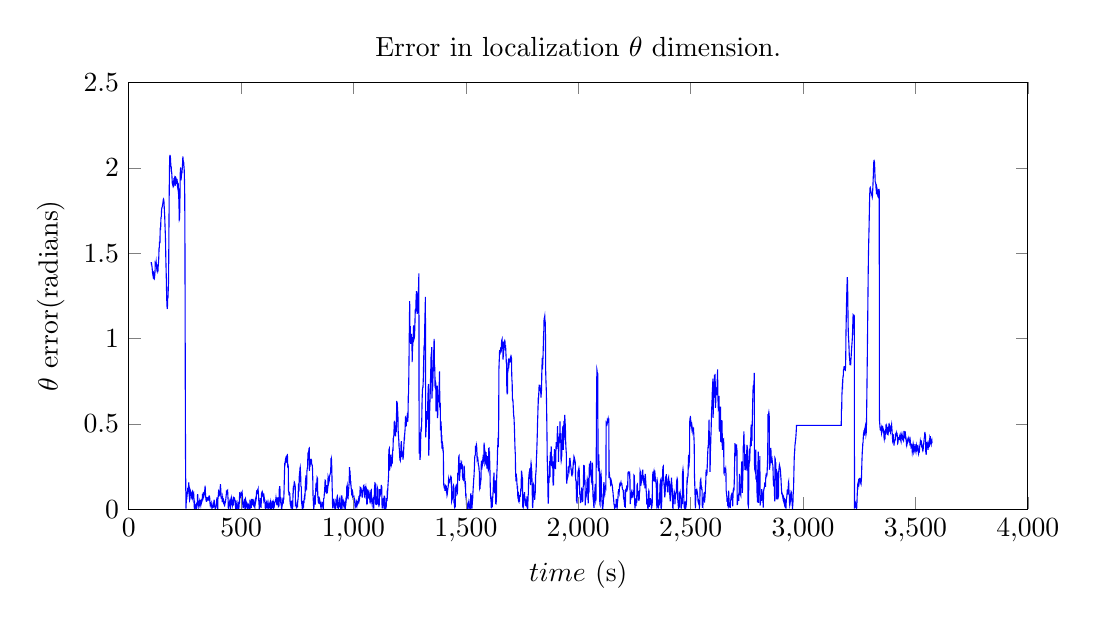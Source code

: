 % This file was created by matplotlib v0.1.0.
% Copyright (c) 2010--2014, Nico Schlömer <nico.schloemer@gmail.com>
% All rights reserved.
% 
% The lastest updates can be retrieved from
% 
% https://github.com/nschloe/matplotlib2tikz
% 
% where you can also submit bug reports and leavecomments.
% 
\begin{tikzpicture}

\begin{axis}[
title={Error in localization $\theta$ dimension.},
xlabel={$time$ (s)},
ylabel={$\theta$ error(radians)},
xmin=0, xmax=4000,
ymin=0, ymax=2.5,
axis on top,
width=13cm,
height=7cm
]
\addplot [blue]
coordinates {
(100,1.447)
(101,1.435)
(102,1.436)
(103,1.425)
(104,1.418)
(105,1.401)
(106,1.385)
(107,1.378)
(108,1.37)
(109,1.386)
(110,1.388)
(111,1.372)
(112,1.374)
(113,1.354)
(114,1.351)
(115,1.358)
(116,1.375)
(117,1.391)
(118,1.441)
(119,1.438)
(120,1.442)
(121,1.438)
(122,1.449)
(123,1.433)
(124,1.419)
(125,1.422)
(126,1.397)
(127,1.392)
(128,1.399)
(129,1.395)
(130,1.394)
(131,1.419)
(132,1.439)
(133,1.45)
(134,1.484)
(135,1.529)
(136,1.531)
(137,1.568)
(138,1.56)
(139,1.563)
(140,1.649)
(141,1.637)
(142,1.638)
(143,1.693)
(144,1.711)
(145,1.714)
(146,1.748)
(147,1.761)
(148,1.768)
(149,1.77)
(150,1.775)
(151,1.786)
(152,1.792)
(153,1.804)
(154,1.814)
(155,1.817)
(156,1.812)
(157,1.799)
(158,1.77)
(159,1.741)
(160,1.723)
(161,1.68)
(162,1.643)
(163,1.61)
(164,1.559)
(165,1.478)
(166,1.422)
(167,1.369)
(168,1.299)
(169,1.244)
(170,1.195)
(171,1.182)
(172,1.173)
(173,1.22)
(174,1.252)
(175,1.239)
(176,1.296)
(177,1.326)
(178,1.45)
(179,1.65)
(180,1.821)
(181,1.956)
(182,2.04)
(183,2.073)
(184,2.073)
(185,2.068)
(186,2.051)
(187,2.023)
(188,2.008)
(189,2.006)
(190,1.983)
(191,1.975)
(192,1.96)
(193,1.933)
(194,1.907)
(195,1.904)
(196,1.899)
(197,1.923)
(198,1.886)
(199,1.903)
(200,1.905)
(201,1.94)
(202,1.92)
(203,1.931)
(204,1.923)
(205,1.912)
(206,1.897)
(207,1.898)
(208,1.947)
(209,1.946)
(210,1.934)
(211,1.908)
(212,1.909)
(213,1.934)
(214,1.933)
(215,1.932)
(216,1.92)
(217,1.891)
(218,1.883)
(219,1.897)
(220,1.892)
(221,1.896)
(222,1.831)
(223,1.816)
(224,1.759)
(225,1.696)
(226,1.7)
(227,1.744)
(228,1.825)
(229,1.962)
(230,1.983)
(231,2.002)
(232,1.938)
(233,1.927)
(234,1.95)
(235,1.959)
(236,1.97)
(237,1.971)
(238,1.99)
(239,2.009)
(240,2.037)
(241,2.067)
(242,2.049)
(243,2.035)
(244,2.034)
(245,2.029)
(246,2.003)
(247,1.987)
(248,1.932)
(249,1.864)
(250,1.652)
(251,1.147)
(252,0.57)
(253,0.256)
(254,0.108)
(255,0.003)
(256,0.046)
(257,0.076)
(258,0.073)
(259,0.07)
(260,0.097)
(261,0.102)
(262,0.1)
(263,0.126)
(264,0.11)
(265,0.116)
(266,0.131)
(267,0.156)
(268,0.139)
(269,0.086)
(270,0.067)
(271,0.053)
(272,0.058)
(273,0.114)
(274,0.11)
(275,0.102)
(276,0.1)
(277,0.078)
(278,0.091)
(279,0.073)
(280,0.077)
(281,0.081)
(282,0.073)
(283,0.101)
(284,0.104)
(285,0.096)
(286,0.082)
(287,0.09)
(288,0.087)
(289,0.091)
(290,0.076)
(291,0.021)
(292,0.008)
(293,0.015)
(294,0.023)
(295,0.007)
(296,0.008)
(297,0.008)
(298,0.005)
(299,0.015)
(300,0.024)
(301,0.028)
(302,0.022)
(303,0.012)
(304,0.019)
(305,0.027)
(306,0.079)
(307,0.087)
(308,0.048)
(309,0.041)
(310,0.03)
(311,0.034)
(312,0.011)
(313,0.015)
(314,0.023)
(315,0.033)
(316,0.048)
(317,0.043)
(318,0.031)
(319,0.034)
(320,0.027)
(321,0.052)
(322,0.053)
(323,0.034)
(324,0.039)
(325,0.042)
(326,0.047)
(327,0.052)
(328,0.088)
(329,0.073)
(330,0.079)
(331,0.094)
(332,0.095)
(333,0.079)
(334,0.088)
(335,0.083)
(336,0.092)
(337,0.09)
(338,0.111)
(339,0.117)
(340,0.138)
(341,0.102)
(342,0.082)
(343,0.068)
(344,0.054)
(345,0.047)
(346,0.046)
(347,0.047)
(348,0.048)
(349,0.07)
(350,0.059)
(351,0.055)
(352,0.054)
(353,0.062)
(354,0.065)
(355,0.059)
(356,0.058)
(357,0.056)
(358,0.08)
(359,0.063)
(360,0.074)
(361,0.049)
(362,0.031)
(363,0.021)
(364,0.026)
(365,0.028)
(366,0.027)
(367,0.033)
(368,0.021)
(369,0.02)
(370,0.005)
(371,0.007)
(372,0.012)
(373,0.015)
(374,0.022)
(375,0.01)
(376,0.011)
(377,0.016)
(378,0.018)
(379,0.038)
(380,0.056)
(381,0.042)
(382,0.022)
(383,0.012)
(384,0.012)
(385,0.003)
(386,0.013)
(387,0.011)
(388,0.009)
(389,0.011)
(390,0.036)
(391,0.048)
(392,0.045)
(393,0.069)
(394,0.056)
(395,0.026)
(396,0.001)
(397,0.06)
(398,0.069)
(399,0.089)
(400,0.104)
(401,0.1)
(402,0.089)
(403,0.081)
(404,0.083)
(405,0.099)
(406,0.108)
(407,0.122)
(408,0.146)
(409,0.126)
(410,0.115)
(411,0.062)
(412,0.072)
(413,0.069)
(414,0.065)
(415,0.066)
(416,0.042)
(417,0.052)
(418,0.067)
(419,0.056)
(420,0.049)
(421,0.063)
(422,0.047)
(423,0.04)
(424,0.042)
(425,0.033)
(426,0.04)
(427,0.039)
(428,0.031)
(429,0.038)
(430,0.039)
(431,0.049)
(432,0.059)
(433,0.073)
(434,0.084)
(435,0.104)
(436,0.103)
(437,0.103)
(438,0.109)
(439,0.108)
(440,0.11)
(441,0.081)
(442,0.059)
(443,0.007)
(444,0.006)
(445,0.013)
(446,0.018)
(447,0.036)
(448,0.04)
(449,0.045)
(450,0.031)
(451,0.045)
(452,0.024)
(453,0.001)
(454,0.044)
(455,0.061)
(456,0.066)
(457,0.024)
(458,0.034)
(459,0.046)
(460,0.036)
(461,0.027)
(462,0.046)
(463,0.049)
(464,0.042)
(465,0.055)
(466,0.048)
(467,0.072)
(468,0.053)
(469,0.067)
(470,0.066)
(471,0.061)
(472,0.053)
(473,0.04)
(474,0.026)
(475,0.015)
(476,0.026)
(477,0.051)
(478,0.02)
(479,0.016)
(480,0.001)
(481,0.011)
(482,0.001)
(483,0.007)
(484,0.007)
(485,0.014)
(486,0.033)
(487,0.027)
(488,0.013)
(489,0.019)
(490,0.006)
(491,0.017)
(492,0.042)
(493,0.071)
(494,0.064)
(495,0.09)
(496,0.088)
(497,0.081)
(498,0.089)
(499,0.093)
(500,0.081)
(501,0.085)
(502,0.099)
(503,0.084)
(504,0.081)
(505,0.09)
(506,0.074)
(507,0.043)
(508,0.014)
(509,0.009)
(510,0.01)
(511,0.028)
(512,0.035)
(513,0.041)
(514,0.029)
(515,0.042)
(516,0.041)
(517,0.053)
(518,0.057)
(519,0.002)
(520,0.012)
(521,0.016)
(522,0.037)
(523,0.028)
(524,0.033)
(525,0.026)
(526,0.014)
(527,0.011)
(528,0.001)
(529,0.017)
(530,0.016)
(531,0.031)
(532,0.029)
(533,0.021)
(534,0.011)
(535,0.004)
(536,0.008)
(537,0.01)
(538,0.008)
(539,0.033)
(540,0.026)
(541,0.02)
(542,0.043)
(543,0.047)
(544,0.026)
(545,0.006)
(546,0.023)
(547,0.029)
(548,0.058)
(549,0.037)
(550,0.036)
(551,0.029)
(552,0.027)
(553,0.06)
(554,0.047)
(555,0.048)
(556,0.044)
(557,0.018)
(558,0.015)
(559,0.036)
(560,0.035)
(561,0.037)
(562,0.029)
(563,0.055)
(564,0.059)
(565,0.064)
(566,0.051)
(567,0.058)
(568,0.072)
(569,0.107)
(570,0.108)
(571,0.105)
(572,0.089)
(573,0.106)
(574,0.102)
(575,0.101)
(576,0.11)
(577,0.087)
(578,0.081)
(579,0.036)
(580,0.026)
(581,0.001)
(582,0.021)
(583,0.03)
(584,0.036)
(585,0.043)
(586,0.064)
(587,0.041)
(588,0.02)
(589,0.007)
(590,0.073)
(591,0.092)
(592,0.096)
(593,0.089)
(594,0.085)
(595,0.099)
(596,0.095)
(597,0.071)
(598,0.08)
(599,0.092)
(600,0.077)
(601,0.05)
(602,0.054)
(603,0.067)
(604,0.058)
(605,0.055)
(606,0.043)
(607,0.024)
(608,0.001)
(609,0.004)
(610,0.011)
(611,0.015)
(612,0.019)
(613,0.041)
(614,0.044)
(615,0.005)
(616,0.028)
(617,0.033)
(618,0.032)
(619,0.022)
(620,0.012)
(621,0.03)
(622,0.021)
(623,0.014)
(624,0.01)
(625,0.012)
(626,0.028)
(627,0.031)
(628,0.036)
(629,0.026)
(630,0.001)
(631,0.033)
(632,0.043)
(633,0.034)
(634,0.018)
(635,0.002)
(636,0.02)
(637,0.031)
(638,0.035)
(639,0.024)
(640,0.049)
(641,0.03)
(642,0.036)
(643,0.018)
(644,0.025)
(645,0.007)
(646,0.01)
(647,0.025)
(648,0.021)
(649,0.03)
(650,0.042)
(651,0.042)
(652,0.043)
(653,0.052)
(654,0.055)
(655,0.065)
(656,0.052)
(657,0.069)
(658,0.054)
(659,0.023)
(660,0.038)
(661,0.052)
(662,0.069)
(663,0.053)
(664,0.056)
(665,0.033)
(666,0.014)
(667,0.015)
(668,0.018)
(669,0.026)
(670,0.12)
(671,0.125)
(672,0.135)
(673,0.115)
(674,0.07)
(675,0.048)
(676,0.041)
(677,0.069)
(678,0.042)
(679,0.036)
(680,0.002)
(681,0.001)
(682,0.015)
(683,0.023)
(684,0.029)
(685,0.04)
(686,0.068)
(687,0.031)
(688,0.053)
(689,0.058)
(690,0.059)
(691,0.102)
(692,0.158)
(693,0.21)
(694,0.271)
(695,0.258)
(696,0.265)
(697,0.289)
(698,0.294)
(699,0.28)
(700,0.277)
(701,0.281)
(702,0.31)
(703,0.311)
(704,0.272)
(705,0.308)
(706,0.324)
(707,0.259)
(708,0.263)
(709,0.259)
(710,0.249)
(711,0.107)
(712,0.103)
(713,0.081)
(714,0.094)
(715,0.095)
(716,0.086)
(717,0.094)
(718,0.032)
(719,0.031)
(720,0.023)
(721,0.019)
(722,0.012)
(723,0.003)
(724,0.049)
(725,0.039)
(726,0.031)
(727,0.036)
(728,0.015)
(729,0.001)
(730,0.022)
(731,0.09)
(732,0.117)
(733,0.112)
(734,0.131)
(735,0.136)
(736,0.149)
(737,0.143)
(738,0.139)
(739,0.147)
(740,0.141)
(741,0.129)
(742,0.037)
(743,0.042)
(744,0.038)
(745,0.03)
(746,0.007)
(747,0.007)
(748,0.018)
(749,0.018)
(750,0.018)
(751,0.01)
(752,0.047)
(753,0.056)
(754,0.068)
(755,0.144)
(756,0.147)
(757,0.125)
(758,0.121)
(759,0.197)
(760,0.209)
(761,0.2)
(762,0.239)
(763,0.245)
(764,0.22)
(765,0.202)
(766,0.135)
(767,0.132)
(768,0.13)
(769,0.04)
(770,0.031)
(771,0.023)
(772,0.009)
(773,0.018)
(774,0.034)
(775,0.048)
(776,0.013)
(777,0.021)
(778,0.019)
(779,0.051)
(780,0.035)
(781,0.062)
(782,0.073)
(783,0.081)
(784,0.075)
(785,0.091)
(786,0.156)
(787,0.17)
(788,0.185)
(789,0.198)
(790,0.123)
(791,0.12)
(792,0.15)
(793,0.224)
(794,0.236)
(795,0.242)
(796,0.234)
(797,0.313)
(798,0.309)
(799,0.286)
(800,0.335)
(801,0.339)
(802,0.355)
(803,0.357)
(804,0.225)
(805,0.248)
(806,0.251)
(807,0.252)
(808,0.275)
(809,0.275)
(810,0.293)
(811,0.277)
(812,0.29)
(813,0.288)
(814,0.266)
(815,0.261)
(816,0.256)
(817,0.256)
(818,0.223)
(819,0.169)
(820,0.081)
(821,0.057)
(822,0.03)
(823,0.0)
(824,0.01)
(825,0.028)
(826,0.056)
(827,0.071)
(828,0.081)
(829,0.05)
(830,0.026)
(831,0.088)
(832,0.114)
(833,0.141)
(834,0.155)
(835,0.131)
(836,0.127)
(837,0.103)
(838,0.186)
(839,0.183)
(840,0.18)
(841,0.082)
(842,0.076)
(843,0.05)
(844,0.042)
(845,0.045)
(846,0.051)
(847,0.073)
(848,0.033)
(849,0.032)
(850,0.032)
(851,0.046)
(852,0.04)
(853,0.032)
(854,0.015)
(855,0.014)
(856,0.001)
(857,0.03)
(858,0.02)
(859,0.02)
(860,0.039)
(861,0.038)
(862,0.029)
(863,0.04)
(864,0.011)
(865,0.002)
(866,0.003)
(867,0.056)
(868,0.064)
(869,0.065)
(870,0.086)
(871,0.099)
(872,0.114)
(873,0.153)
(874,0.17)
(875,0.169)
(876,0.152)
(877,0.12)
(878,0.125)
(879,0.125)
(880,0.095)
(881,0.096)
(882,0.121)
(883,0.141)
(884,0.13)
(885,0.118)
(886,0.13)
(887,0.191)
(888,0.186)
(889,0.166)
(890,0.155)
(891,0.161)
(892,0.166)
(893,0.188)
(894,0.191)
(895,0.202)
(896,0.203)
(897,0.211)
(898,0.215)
(899,0.24)
(900,0.288)
(901,0.285)
(902,0.292)
(903,0.26)
(904,0.21)
(905,0.133)
(906,0.095)
(907,0.019)
(908,0.005)
(909,0.031)
(910,0.054)
(911,0.055)
(912,0.038)
(913,0.03)
(914,0.041)
(915,0.033)
(916,0.032)
(917,0.003)
(918,0.011)
(919,0.011)
(920,0.001)
(921,0.009)
(922,0.048)
(923,0.045)
(924,0.056)
(925,0.028)
(926,0.031)
(927,0.074)
(928,0.077)
(929,0.068)
(930,0.009)
(931,0.007)
(932,0.005)
(933,0.003)
(934,0.022)
(935,0.041)
(936,0.01)
(937,0.058)
(938,0.058)
(939,0.063)
(940,0.031)
(941,0.027)
(942,0.02)
(943,0.003)
(944,0.012)
(945,0.018)
(946,0.015)
(947,0.068)
(948,0.081)
(949,0.067)
(950,0.055)
(951,0.051)
(952,0.029)
(953,0.014)
(954,0.025)
(955,0.025)
(956,0.016)
(957,0.045)
(958,0.041)
(959,0.04)
(960,0.021)
(961,0.012)
(962,0.023)
(963,0.017)
(964,0.01)
(965,0.036)
(966,0.051)
(967,0.044)
(968,0.057)
(969,0.063)
(970,0.13)
(971,0.133)
(972,0.139)
(973,0.117)
(974,0.114)
(975,0.116)
(976,0.057)
(977,0.1)
(978,0.1)
(979,0.126)
(980,0.142)
(981,0.16)
(982,0.246)
(983,0.228)
(984,0.217)
(985,0.218)
(986,0.169)
(987,0.154)
(988,0.156)
(989,0.136)
(990,0.122)
(991,0.115)
(992,0.081)
(993,0.091)
(994,0.085)
(995,0.096)
(996,0.102)
(997,0.094)
(998,0.077)
(999,0.055)
(1000,0.067)
(1001,0.06)
(1002,0.049)
(1003,0.046)
(1004,0.058)
(1005,0.05)
(1006,0.037)
(1007,0.017)
(1008,0.026)
(1009,0.019)
(1010,0.009)
(1011,0.033)
(1012,0.012)
(1013,0.047)
(1014,0.044)
(1015,0.044)
(1016,0.03)
(1017,0.041)
(1018,0.041)
(1019,0.036)
(1020,0.045)
(1021,0.051)
(1022,0.045)
(1023,0.042)
(1024,0.078)
(1025,0.065)
(1026,0.055)
(1027,0.062)
(1028,0.08)
(1029,0.106)
(1030,0.098)
(1031,0.075)
(1032,0.126)
(1033,0.125)
(1034,0.117)
(1035,0.112)
(1036,0.109)
(1037,0.1)
(1038,0.098)
(1039,0.068)
(1040,0.087)
(1041,0.106)
(1042,0.105)
(1043,0.118)
(1044,0.126)
(1045,0.139)
(1046,0.14)
(1047,0.12)
(1048,0.114)
(1049,0.075)
(1050,0.071)
(1051,0.069)
(1052,0.104)
(1053,0.122)
(1054,0.119)
(1055,0.127)
(1056,0.113)
(1057,0.123)
(1058,0.12)
(1059,0.048)
(1060,0.054)
(1061,0.028)
(1062,0.112)
(1063,0.111)
(1064,0.095)
(1065,0.114)
(1066,0.071)
(1067,0.068)
(1068,0.071)
(1069,0.078)
(1070,0.089)
(1071,0.08)
(1072,0.075)
(1073,0.043)
(1074,0.039)
(1075,0.044)
(1076,0.094)
(1077,0.101)
(1078,0.11)
(1079,0.112)
(1080,0.078)
(1081,0.048)
(1082,0.038)
(1083,0.029)
(1084,0.048)
(1085,0.043)
(1086,0.038)
(1087,0.036)
(1088,0.061)
(1089,0.071)
(1090,0.003)
(1091,0.033)
(1092,0.047)
(1093,0.107)
(1094,0.127)
(1095,0.144)
(1096,0.14)
(1097,0.148)
(1098,0.145)
(1099,0.029)
(1100,0.029)
(1101,0.066)
(1102,0.062)
(1103,0.024)
(1104,0.036)
(1105,0.046)
(1106,0.127)
(1107,0.122)
(1108,0.117)
(1109,0.03)
(1110,0.044)
(1111,0.04)
(1112,0.03)
(1113,0.037)
(1114,0.05)
(1115,0.043)
(1116,0.117)
(1117,0.097)
(1118,0.074)
(1119,0.084)
(1120,0.087)
(1121,0.095)
(1122,0.094)
(1123,0.131)
(1124,0.142)
(1125,0.123)
(1126,0.132)
(1127,0.025)
(1128,0.004)
(1129,0.021)
(1130,0.046)
(1131,0.043)
(1132,0.055)
(1133,0.058)
(1134,0.043)
(1135,0.015)
(1136,0.008)
(1137,0.076)
(1138,0.076)
(1139,0.068)
(1140,0.01)
(1141,0.017)
(1142,0.03)
(1143,0.032)
(1144,0.027)
(1145,0.012)
(1146,0.019)
(1147,0.065)
(1148,0.048)
(1149,0.05)
(1150,0.089)
(1151,0.083)
(1152,0.104)
(1153,0.13)
(1154,0.15)
(1155,0.172)
(1156,0.192)
(1157,0.319)
(1158,0.349)
(1159,0.353)
(1160,0.226)
(1161,0.25)
(1162,0.246)
(1163,0.259)
(1164,0.277)
(1165,0.29)
(1166,0.32)
(1167,0.268)
(1168,0.272)
(1169,0.264)
(1170,0.275)
(1171,0.304)
(1172,0.287)
(1173,0.283)
(1174,0.337)
(1175,0.349)
(1176,0.341)
(1177,0.415)
(1178,0.417)
(1179,0.429)
(1180,0.432)
(1181,0.506)
(1182,0.512)
(1183,0.51)
(1184,0.505)
(1185,0.453)
(1186,0.436)
(1187,0.427)
(1188,0.491)
(1189,0.455)
(1190,0.454)
(1191,0.456)
(1192,0.634)
(1193,0.626)
(1194,0.613)
(1195,0.615)
(1196,0.588)
(1197,0.567)
(1198,0.535)
(1199,0.45)
(1200,0.436)
(1201,0.414)
(1202,0.396)
(1203,0.358)
(1204,0.354)
(1205,0.325)
(1206,0.302)
(1207,0.284)
(1208,0.297)
(1209,0.29)
(1210,0.303)
(1211,0.375)
(1212,0.38)
(1213,0.399)
(1214,0.349)
(1215,0.331)
(1216,0.34)
(1217,0.336)
(1218,0.325)
(1219,0.32)
(1220,0.29)
(1221,0.3)
(1222,0.309)
(1223,0.339)
(1224,0.369)
(1225,0.395)
(1226,0.419)
(1227,0.416)
(1228,0.442)
(1229,0.458)
(1230,0.478)
(1231,0.538)
(1232,0.54)
(1233,0.509)
(1234,0.501)
(1235,0.485)
(1236,0.52)
(1237,0.535)
(1238,0.512)
(1239,0.532)
(1240,0.523)
(1241,0.561)
(1242,0.513)
(1243,0.588)
(1244,0.673)
(1245,0.677)
(1246,0.758)
(1247,0.869)
(1248,0.994)
(1249,1.105)
(1250,1.219)
(1251,1.001)
(1252,1.02)
(1253,1.072)
(1254,0.968)
(1255,1.016)
(1256,1.015)
(1257,1.027)
(1258,0.98)
(1259,0.991)
(1260,1.008)
(1261,0.862)
(1262,0.908)
(1263,0.956)
(1264,0.958)
(1265,0.993)
(1266,1.023)
(1267,1.065)
(1268,1.076)
(1269,1.043)
(1270,1.001)
(1271,1.006)
(1272,1.032)
(1273,1.065)
(1274,1.123)
(1275,1.168)
(1276,1.17)
(1277,1.16)
(1278,1.217)
(1279,1.243)
(1280,1.278)
(1281,1.24)
(1282,1.187)
(1283,1.148)
(1284,1.148)
(1285,1.15)
(1286,1.206)
(1287,1.261)
(1288,1.272)
(1289,1.277)
(1290,1.327)
(1291,1.382)
(1292,0.326)
(1293,0.388)
(1294,0.436)
(1295,0.449)
(1296,0.289)
(1297,0.307)
(1298,0.345)
(1299,0.411)
(1300,0.457)
(1301,0.48)
(1302,0.455)
(1303,0.491)
(1304,0.537)
(1305,0.621)
(1306,0.668)
(1307,0.702)
(1308,0.711)
(1309,0.712)
(1310,0.739)
(1311,0.783)
(1312,0.854)
(1313,0.909)
(1314,0.955)
(1315,0.959)
(1316,0.99)
(1317,1.066)
(1318,1.131)
(1319,1.18)
(1320,1.244)
(1321,0.42)
(1322,0.438)
(1323,0.477)
(1324,0.482)
(1325,0.514)
(1326,0.574)
(1327,0.544)
(1328,0.525)
(1329,0.547)
(1330,0.599)
(1331,0.651)
(1332,0.691)
(1333,0.724)
(1334,0.733)
(1335,0.314)
(1336,0.361)
(1337,0.422)
(1338,0.504)
(1339,0.574)
(1340,0.621)
(1341,0.654)
(1342,0.723)
(1343,0.771)
(1344,0.822)
(1345,0.891)
(1346,0.907)
(1347,0.906)
(1348,0.949)
(1349,0.647)
(1350,0.694)
(1351,0.781)
(1352,0.691)
(1353,0.758)
(1354,0.774)
(1355,0.827)
(1356,0.862)
(1357,0.915)
(1358,0.97)
(1359,0.998)
(1360,0.854)
(1361,0.819)
(1362,0.821)
(1363,0.709)
(1364,0.751)
(1365,0.745)
(1366,0.74)
(1367,0.573)
(1368,0.643)
(1369,0.704)
(1370,0.676)
(1371,0.684)
(1372,0.71)
(1373,0.724)
(1374,0.534)
(1375,0.559)
(1376,0.67)
(1377,0.626)
(1378,0.643)
(1379,0.64)
(1380,0.676)
(1381,0.711)
(1382,0.755)
(1383,0.807)
(1384,0.597)
(1385,0.62)
(1386,0.62)
(1387,0.461)
(1388,0.48)
(1389,0.5)
(1390,0.514)
(1391,0.387)
(1392,0.407)
(1393,0.434)
(1394,0.354)
(1395,0.375)
(1396,0.365)
(1397,0.374)
(1398,0.364)
(1399,0.346)
(1400,0.32)
(1401,0.147)
(1402,0.14)
(1403,0.15)
(1404,0.125)
(1405,0.123)
(1406,0.134)
(1407,0.107)
(1408,0.13)
(1409,0.135)
(1410,0.13)
(1411,0.132)
(1412,0.127)
(1413,0.137)
(1414,0.097)
(1415,0.094)
(1416,0.082)
(1417,0.089)
(1418,0.123)
(1419,0.11)
(1420,0.122)
(1421,0.126)
(1422,0.145)
(1423,0.173)
(1424,0.165)
(1425,0.167)
(1426,0.16)
(1427,0.161)
(1428,0.158)
(1429,0.168)
(1430,0.179)
(1431,0.183)
(1432,0.187)
(1433,0.191)
(1434,0.186)
(1435,0.186)
(1436,0.157)
(1437,0.047)
(1438,0.052)
(1439,0.072)
(1440,0.058)
(1441,0.079)
(1442,0.091)
(1443,0.105)
(1444,0.133)
(1445,0.138)
(1446,0.131)
(1447,0.035)
(1448,0.042)
(1449,0.027)
(1450,0.003)
(1451,0.021)
(1452,0.014)
(1453,0.015)
(1454,0.114)
(1455,0.108)
(1456,0.112)
(1457,0.125)
(1458,0.115)
(1459,0.135)
(1460,0.138)
(1461,0.089)
(1462,0.092)
(1463,0.118)
(1464,0.204)
(1465,0.202)
(1466,0.206)
(1467,0.226)
(1468,0.299)
(1469,0.312)
(1470,0.314)
(1471,0.166)
(1472,0.181)
(1473,0.202)
(1474,0.221)
(1475,0.24)
(1476,0.252)
(1477,0.247)
(1478,0.233)
(1479,0.265)
(1480,0.259)
(1481,0.265)
(1482,0.24)
(1483,0.249)
(1484,0.262)
(1485,0.192)
(1486,0.189)
(1487,0.17)
(1488,0.182)
(1489,0.177)
(1490,0.19)
(1491,0.182)
(1492,0.255)
(1493,0.245)
(1494,0.218)
(1495,0.171)
(1496,0.154)
(1497,0.161)
(1498,0.161)
(1499,0.085)
(1500,0.075)
(1501,0.078)
(1502,0.051)
(1503,0.024)
(1504,0.005)
(1505,0.016)
(1506,0.032)
(1507,0.015)
(1508,0.005)
(1509,0.02)
(1510,0.014)
(1511,0.034)
(1512,0.025)
(1513,0.017)
(1514,0.019)
(1515,0.03)
(1516,0.018)
(1517,0.009)
(1518,0.012)
(1519,0.001)
(1520,0.0)
(1521,0.011)
(1522,0.093)
(1523,0.073)
(1524,0.074)
(1525,0.075)
(1526,0.009)
(1527,0.007)
(1528,0.024)
(1529,0.046)
(1530,0.05)
(1531,0.086)
(1532,0.108)
(1533,0.134)
(1534,0.15)
(1535,0.178)
(1536,0.188)
(1537,0.218)
(1538,0.245)
(1539,0.293)
(1540,0.312)
(1541,0.315)
(1542,0.317)
(1543,0.37)
(1544,0.359)
(1545,0.36)
(1546,0.37)
(1547,0.357)
(1548,0.364)
(1549,0.35)
(1550,0.287)
(1551,0.29)
(1552,0.304)
(1553,0.301)
(1554,0.285)
(1555,0.268)
(1556,0.257)
(1557,0.253)
(1558,0.248)
(1559,0.222)
(1560,0.221)
(1561,0.124)
(1562,0.129)
(1563,0.118)
(1564,0.15)
(1565,0.149)
(1566,0.164)
(1567,0.166)
(1568,0.257)
(1569,0.27)
(1570,0.284)
(1571,0.231)
(1572,0.255)
(1573,0.255)
(1574,0.276)
(1575,0.288)
(1576,0.275)
(1577,0.273)
(1578,0.303)
(1579,0.311)
(1580,0.28)
(1581,0.39)
(1582,0.368)
(1583,0.353)
(1584,0.345)
(1585,0.264)
(1586,0.267)
(1587,0.284)
(1588,0.329)
(1589,0.326)
(1590,0.334)
(1591,0.292)
(1592,0.274)
(1593,0.257)
(1594,0.237)
(1595,0.31)
(1596,0.294)
(1597,0.284)
(1598,0.295)
(1599,0.242)
(1600,0.229)
(1601,0.235)
(1602,0.356)
(1603,0.357)
(1604,0.317)
(1605,0.338)
(1606,0.282)
(1607,0.235)
(1608,0.168)
(1609,0.107)
(1610,0.071)
(1611,0.059)
(1612,0.045)
(1613,0.01)
(1614,0.009)
(1615,0.015)
(1616,0.05)
(1617,0.043)
(1618,0.036)
(1619,0.061)
(1620,0.077)
(1621,0.099)
(1622,0.125)
(1623,0.179)
(1624,0.181)
(1625,0.214)
(1626,0.107)
(1627,0.103)
(1628,0.11)
(1629,0.136)
(1630,0.103)
(1631,0.128)
(1632,0.168)
(1633,0.032)
(1634,0.031)
(1635,0.043)
(1636,0.066)
(1637,0.176)
(1638,0.218)
(1639,0.24)
(1640,0.292)
(1641,0.348)
(1642,0.372)
(1643,0.417)
(1644,0.364)
(1645,0.414)
(1646,0.511)
(1647,0.818)
(1648,0.856)
(1649,0.886)
(1650,0.929)
(1651,0.929)
(1652,0.925)
(1653,0.921)
(1654,0.931)
(1655,0.948)
(1656,0.935)
(1657,0.918)
(1658,0.969)
(1659,0.978)
(1660,0.992)
(1661,0.996)
(1662,0.94)
(1663,0.952)
(1664,0.982)
(1665,0.877)
(1666,0.89)
(1667,0.903)
(1668,0.939)
(1669,0.959)
(1670,0.962)
(1671,0.981)
(1672,0.983)
(1673,0.987)
(1674,0.982)
(1675,0.931)
(1676,0.946)
(1677,0.949)
(1678,0.918)
(1679,0.891)
(1680,0.856)
(1681,0.852)
(1682,0.725)
(1683,0.684)
(1684,0.678)
(1685,0.68)
(1686,0.828)
(1687,0.807)
(1688,0.815)
(1689,0.875)
(1690,0.877)
(1691,0.86)
(1692,0.849)
(1693,0.862)
(1694,0.877)
(1695,0.878)
(1696,0.873)
(1697,0.859)
(1698,0.88)
(1699,0.891)
(1700,0.895)
(1701,0.886)
(1702,0.89)
(1703,0.883)
(1704,0.79)
(1705,0.756)
(1706,0.739)
(1707,0.653)
(1708,0.634)
(1709,0.644)
(1710,0.624)
(1711,0.595)
(1712,0.567)
(1713,0.544)
(1714,0.539)
(1715,0.51)
(1716,0.476)
(1717,0.427)
(1718,0.381)
(1719,0.342)
(1720,0.324)
(1721,0.233)
(1722,0.193)
(1723,0.163)
(1724,0.208)
(1725,0.188)
(1726,0.184)
(1727,0.155)
(1728,0.137)
(1729,0.116)
(1730,0.136)
(1731,0.079)
(1732,0.083)
(1733,0.101)
(1734,0.048)
(1735,0.046)
(1736,0.043)
(1737,0.057)
(1738,0.064)
(1739,0.06)
(1740,0.084)
(1741,0.074)
(1742,0.075)
(1743,0.084)
(1744,0.12)
(1745,0.111)
(1746,0.104)
(1747,0.225)
(1748,0.212)
(1749,0.183)
(1750,0.195)
(1751,0.182)
(1752,0.181)
(1753,0.016)
(1754,0.011)
(1755,0.009)
(1756,0.054)
(1757,0.083)
(1758,0.083)
(1759,0.084)
(1760,0.091)
(1761,0.1)
(1762,0.052)
(1763,0.042)
(1764,0.051)
(1765,0.04)
(1766,0.057)
(1767,0.031)
(1768,0.016)
(1769,0.046)
(1770,0.03)
(1771,0.038)
(1772,0.075)
(1773,0.054)
(1774,0.028)
(1775,0.002)
(1776,0.038)
(1777,0.08)
(1778,0.09)
(1779,0.166)
(1780,0.186)
(1781,0.202)
(1782,0.217)
(1783,0.218)
(1784,0.227)
(1785,0.24)
(1786,0.198)
(1787,0.167)
(1788,0.141)
(1789,0.259)
(1790,0.271)
(1791,0.261)
(1792,0.233)
(1793,0.22)
(1794,0.178)
(1795,0.135)
(1796,0.035)
(1797,0.006)
(1798,0.016)
(1799,0.069)
(1800,0.096)
(1801,0.144)
(1802,0.14)
(1803,0.097)
(1804,0.093)
(1805,0.088)
(1806,0.054)
(1807,0.081)
(1808,0.088)
(1809,0.106)
(1810,0.189)
(1811,0.207)
(1812,0.22)
(1813,0.248)
(1814,0.302)
(1815,0.319)
(1816,0.365)
(1817,0.403)
(1818,0.452)
(1819,0.512)
(1820,0.548)
(1821,0.597)
(1822,0.654)
(1823,0.645)
(1824,0.667)
(1825,0.696)
(1826,0.729)
(1827,0.717)
(1828,0.71)
(1829,0.717)
(1830,0.728)
(1831,0.694)
(1832,0.693)
(1833,0.693)
(1834,0.654)
(1835,0.671)
(1836,0.684)
(1837,0.724)
(1838,0.816)
(1839,0.849)
(1840,0.886)
(1841,0.819)
(1842,0.851)
(1843,0.884)
(1844,0.927)
(1845,0.985)
(1846,1.034)
(1847,1.047)
(1848,1.12)
(1849,1.101)
(1850,1.123)
(1851,1.131)
(1852,1.104)
(1853,1.097)
(1854,1.03)
(1855,0.814)
(1856,0.764)
(1857,0.727)
(1858,0.689)
(1859,0.611)
(1860,0.522)
(1861,0.421)
(1862,0.286)
(1863,0.254)
(1864,0.18)
(1865,0.126)
(1866,0.035)
(1867,0.035)
(1868,0.114)
(1869,0.193)
(1870,0.156)
(1871,0.195)
(1872,0.243)
(1873,0.281)
(1874,0.186)
(1875,0.28)
(1876,0.336)
(1877,0.269)
(1878,0.266)
(1879,0.307)
(1880,0.367)
(1881,0.271)
(1882,0.304)
(1883,0.305)
(1884,0.258)
(1885,0.248)
(1886,0.25)
(1887,0.28)
(1888,0.138)
(1889,0.16)
(1890,0.141)
(1891,0.215)
(1892,0.253)
(1893,0.3)
(1894,0.352)
(1895,0.239)
(1896,0.289)
(1897,0.298)
(1898,0.334)
(1899,0.235)
(1900,0.298)
(1901,0.361)
(1902,0.393)
(1903,0.364)
(1904,0.363)
(1905,0.354)
(1906,0.413)
(1907,0.453)
(1908,0.486)
(1909,0.408)
(1910,0.412)
(1911,0.414)
(1912,0.277)
(1913,0.341)
(1914,0.383)
(1915,0.396)
(1916,0.411)
(1917,0.407)
(1918,0.447)
(1919,0.514)
(1920,0.407)
(1921,0.436)
(1922,0.444)
(1923,0.298)
(1924,0.283)
(1925,0.291)
(1926,0.346)
(1927,0.339)
(1928,0.389)
(1929,0.385)
(1930,0.456)
(1931,0.477)
(1932,0.487)
(1933,0.347)
(1934,0.377)
(1935,0.437)
(1936,0.517)
(1937,0.405)
(1938,0.436)
(1939,0.437)
(1940,0.552)
(1941,0.522)
(1942,0.498)
(1943,0.462)
(1944,0.397)
(1945,0.365)
(1946,0.343)
(1947,0.326)
(1948,0.16)
(1949,0.15)
(1950,0.184)
(1951,0.19)
(1952,0.183)
(1953,0.19)
(1954,0.19)
(1955,0.212)
(1956,0.234)
(1957,0.25)
(1958,0.233)
(1959,0.227)
(1960,0.253)
(1961,0.278)
(1962,0.3)
(1963,0.284)
(1964,0.287)
(1965,0.267)
(1966,0.257)
(1967,0.25)
(1968,0.23)
(1969,0.229)
(1970,0.21)
(1971,0.2)
(1972,0.197)
(1973,0.202)
(1974,0.215)
(1975,0.202)
(1976,0.238)
(1977,0.239)
(1978,0.276)
(1979,0.284)
(1980,0.285)
(1981,0.308)
(1982,0.304)
(1983,0.291)
(1984,0.28)
(1985,0.286)
(1986,0.28)
(1987,0.273)
(1988,0.187)
(1989,0.17)
(1990,0.169)
(1991,0.146)
(1992,0.05)
(1993,0.05)
(1994,0.042)
(1995,0.033)
(1996,0.162)
(1997,0.139)
(1998,0.146)
(1999,0.217)
(2000,0.225)
(2001,0.227)
(2002,0.234)
(2003,0.24)
(2004,0.232)
(2005,0.213)
(2006,0.09)
(2007,0.087)
(2008,0.085)
(2009,0.066)
(2010,0.04)
(2011,0.041)
(2012,0.053)
(2013,0.104)
(2014,0.095)
(2015,0.116)
(2016,0.113)
(2017,0.064)
(2018,0.061)
(2019,0.041)
(2020,0.052)
(2021,0.12)
(2022,0.132)
(2023,0.133)
(2024,0.259)
(2025,0.235)
(2026,0.235)
(2027,0.256)
(2028,0.181)
(2029,0.158)
(2030,0.172)
(2031,0.022)
(2032,0.055)
(2033,0.07)
(2034,0.079)
(2035,0.073)
(2036,0.078)
(2037,0.107)
(2038,0.122)
(2039,0.158)
(2040,0.175)
(2041,0.167)
(2042,0.125)
(2043,0.081)
(2044,0.034)
(2045,0.044)
(2046,0.183)
(2047,0.145)
(2048,0.099)
(2049,0.242)
(2050,0.266)
(2051,0.248)
(2052,0.208)
(2053,0.215)
(2054,0.26)
(2055,0.282)
(2056,0.248)
(2057,0.212)
(2058,0.187)
(2059,0.155)
(2060,0.168)
(2061,0.157)
(2062,0.142)
(2063,0.272)
(2064,0.19)
(2065,0.081)
(2066,0.068)
(2067,0.077)
(2068,0.056)
(2069,0.02)
(2070,0.008)
(2071,0.042)
(2072,0.061)
(2073,0.081)
(2074,0.117)
(2075,0.131)
(2076,0.148)
(2077,0.087)
(2078,0.051)
(2079,0.058)
(2080,0.288)
(2081,0.552)
(2082,0.739)
(2083,0.817)
(2084,0.81)
(2085,0.781)
(2086,0.768)
(2087,0.773)
(2088,0.261)
(2089,0.245)
(2090,0.223)
(2091,0.321)
(2092,0.283)
(2093,0.247)
(2094,0.204)
(2095,0.103)
(2096,0.032)
(2097,0.027)
(2098,0.058)
(2099,0.195)
(2100,0.202)
(2101,0.21)
(2102,0.194)
(2103,0.129)
(2104,0.095)
(2105,0.063)
(2106,0.037)
(2107,0.018)
(2108,0.002)
(2109,0.026)
(2110,0.017)
(2111,0.031)
(2112,0.049)
(2113,0.13)
(2114,0.158)
(2115,0.149)
(2116,0.118)
(2117,0.097)
(2118,0.089)
(2119,0.101)
(2120,0.117)
(2121,0.122)
(2122,0.135)
(2123,0.13)
(2124,0.505)
(2125,0.502)
(2126,0.512)
(2127,0.487)
(2128,0.498)
(2129,0.515)
(2130,0.51)
(2131,0.517)
(2132,0.525)
(2133,0.531)
(2134,0.52)
(2135,0.524)
(2136,0.532)
(2137,0.182)
(2138,0.195)
(2139,0.2)
(2140,0.186)
(2141,0.184)
(2142,0.184)
(2143,0.161)
(2144,0.146)
(2145,0.15)
(2146,0.148)
(2147,0.146)
(2148,0.156)
(2149,0.144)
(2150,0.145)
(2151,0.139)
(2152,0.131)
(2153,0.113)
(2154,0.103)
(2155,0.093)
(2156,0.072)
(2157,0.063)
(2158,0.046)
(2159,0.029)
(2160,0.027)
(2161,0.013)
(2162,0.004)
(2163,0.012)
(2164,0.024)
(2165,0.023)
(2166,0.024)
(2167,0.02)
(2168,0.026)
(2169,0.057)
(2170,0.057)
(2171,0.042)
(2172,0.018)
(2173,0.002)
(2174,0.037)
(2175,0.04)
(2176,0.055)
(2177,0.073)
(2178,0.099)
(2179,0.098)
(2180,0.117)
(2181,0.103)
(2182,0.097)
(2183,0.123)
(2184,0.142)
(2185,0.149)
(2186,0.147)
(2187,0.147)
(2188,0.144)
(2189,0.153)
(2190,0.158)
(2191,0.15)
(2192,0.144)
(2193,0.143)
(2194,0.145)
(2195,0.136)
(2196,0.123)
(2197,0.116)
(2198,0.114)
(2199,0.113)
(2200,0.11)
(2201,0.082)
(2202,0.089)
(2203,0.112)
(2204,0.059)
(2205,0.038)
(2206,0.023)
(2207,0.025)
(2208,0.014)
(2209,0.013)
(2210,0.047)
(2211,0.105)
(2212,0.102)
(2213,0.106)
(2214,0.116)
(2215,0.106)
(2216,0.107)
(2217,0.135)
(2218,0.137)
(2219,0.123)
(2220,0.129)
(2221,0.211)
(2222,0.216)
(2223,0.217)
(2224,0.208)
(2225,0.208)
(2226,0.217)
(2227,0.216)
(2228,0.198)
(2229,0.203)
(2230,0.174)
(2231,0.029)
(2232,0.059)
(2233,0.066)
(2234,0.064)
(2235,0.075)
(2236,0.088)
(2237,0.097)
(2238,0.088)
(2239,0.099)
(2240,0.082)
(2241,0.082)
(2242,0.081)
(2243,0.065)
(2244,0.095)
(2245,0.09)
(2246,0.09)
(2247,0.082)
(2248,0.198)
(2249,0.196)
(2250,0.161)
(2251,0.04)
(2252,0.012)
(2253,0.004)
(2254,0.063)
(2255,0.039)
(2256,0.031)
(2257,0.018)
(2258,0.04)
(2259,0.05)
(2260,0.038)
(2261,0.131)
(2262,0.144)
(2263,0.146)
(2264,0.084)
(2265,0.087)
(2266,0.088)
(2267,0.107)
(2268,0.054)
(2269,0.053)
(2270,0.052)
(2271,0.055)
(2272,0.091)
(2273,0.101)
(2274,0.113)
(2275,0.224)
(2276,0.219)
(2277,0.219)
(2278,0.136)
(2279,0.145)
(2280,0.166)
(2281,0.167)
(2282,0.179)
(2283,0.172)
(2284,0.181)
(2285,0.19)
(2286,0.217)
(2287,0.232)
(2288,0.175)
(2289,0.183)
(2290,0.171)
(2291,0.161)
(2292,0.171)
(2293,0.159)
(2294,0.152)
(2295,0.144)
(2296,0.142)
(2297,0.122)
(2298,0.206)
(2299,0.191)
(2300,0.168)
(2301,0.151)
(2302,0.109)
(2303,0.1)
(2304,0.069)
(2305,0.027)
(2306,0.035)
(2307,0.052)
(2308,0.054)
(2309,0.005)
(2310,0.016)
(2311,0.001)
(2312,0.07)
(2313,0.1)
(2314,0.108)
(2315,0.103)
(2316,0.014)
(2317,0.024)
(2318,0.043)
(2319,0.043)
(2320,0.055)
(2321,0.064)
(2322,0.04)
(2323,0.025)
(2324,0.046)
(2325,0.048)
(2326,0.008)
(2327,0.01)
(2328,0.021)
(2329,0.036)
(2330,0.157)
(2331,0.181)
(2332,0.219)
(2333,0.186)
(2334,0.189)
(2335,0.209)
(2336,0.216)
(2337,0.169)
(2338,0.169)
(2339,0.161)
(2340,0.227)
(2341,0.214)
(2342,0.201)
(2343,0.165)
(2344,0.189)
(2345,0.16)
(2346,0.152)
(2347,0.143)
(2348,0.063)
(2349,0.034)
(2350,0.003)
(2351,0.142)
(2352,0.16)
(2353,0.151)
(2354,0.009)
(2355,0.028)
(2356,0.022)
(2357,0.033)
(2358,0.024)
(2359,0.04)
(2360,0.025)
(2361,0.025)
(2362,0.072)
(2363,0.106)
(2364,0.15)
(2365,0.151)
(2366,0.167)
(2367,0.171)
(2368,0.018)
(2369,0.021)
(2370,0.011)
(2371,0.019)
(2372,0.126)
(2373,0.154)
(2374,0.173)
(2375,0.184)
(2376,0.233)
(2377,0.247)
(2378,0.25)
(2379,0.189)
(2380,0.168)
(2381,0.168)
(2382,0.13)
(2383,0.118)
(2384,0.094)
(2385,0.069)
(2386,0.086)
(2387,0.107)
(2388,0.133)
(2389,0.178)
(2390,0.175)
(2391,0.19)
(2392,0.205)
(2393,0.143)
(2394,0.155)
(2395,0.142)
(2396,0.14)
(2397,0.098)
(2398,0.112)
(2399,0.098)
(2400,0.169)
(2401,0.181)
(2402,0.186)
(2403,0.166)
(2404,0.151)
(2405,0.166)
(2406,0.144)
(2407,0.088)
(2408,0.072)
(2409,0.046)
(2410,0.092)
(2411,0.078)
(2412,0.089)
(2413,0.156)
(2414,0.162)
(2415,0.184)
(2416,0.147)
(2417,0.14)
(2418,0.12)
(2419,0.07)
(2420,0.016)
(2421,0.018)
(2422,0.002)
(2423,0.079)
(2424,0.079)
(2425,0.069)
(2426,0.089)
(2427,0.103)
(2428,0.098)
(2429,0.091)
(2430,0.028)
(2431,0.058)
(2432,0.064)
(2433,0.075)
(2434,0.089)
(2435,0.094)
(2436,0.096)
(2437,0.138)
(2438,0.167)
(2439,0.171)
(2440,0.179)
(2441,0.174)
(2442,0.147)
(2443,0.039)
(2444,0.038)
(2445,0.02)
(2446,0.007)
(2447,0.013)
(2448,0.018)
(2449,0.006)
(2450,0.092)
(2451,0.095)
(2452,0.093)
(2453,0.099)
(2454,0.085)
(2455,0.079)
(2456,0.076)
(2457,0.01)
(2458,0.007)
(2459,0.019)
(2460,0.027)
(2461,0.047)
(2462,0.042)
(2463,0.03)
(2464,0.21)
(2465,0.222)
(2466,0.233)
(2467,0.22)
(2468,0.113)
(2469,0.087)
(2470,0.05)
(2471,0.02)
(2472,0.008)
(2473,0.008)
(2474,0.003)
(2475,0.011)
(2476,0.019)
(2477,0.046)
(2478,0.007)
(2479,0.011)
(2480,0.022)
(2481,0.03)
(2482,0.061)
(2483,0.128)
(2484,0.168)
(2485,0.163)
(2486,0.186)
(2487,0.187)
(2488,0.194)
(2489,0.227)
(2490,0.285)
(2491,0.318)
(2492,0.243)
(2493,0.264)
(2494,0.28)
(2495,0.306)
(2496,0.513)
(2497,0.53)
(2498,0.531)
(2499,0.546)
(2500,0.49)
(2501,0.492)
(2502,0.503)
(2503,0.493)
(2504,0.489)
(2505,0.476)
(2506,0.487)
(2507,0.477)
(2508,0.472)
(2509,0.461)
(2510,0.475)
(2511,0.474)
(2512,0.459)
(2513,0.464)
(2514,0.44)
(2515,0.411)
(2516,0.374)
(2517,0.191)
(2518,0.164)
(2519,0.109)
(2520,0.068)
(2521,0.005)
(2522,0.027)
(2523,0.078)
(2524,0.117)
(2525,0.104)
(2526,0.085)
(2527,0.102)
(2528,0.11)
(2529,0.104)
(2530,0.095)
(2531,0.083)
(2532,0.067)
(2533,0.045)
(2534,0.039)
(2535,0.035)
(2536,0.046)
(2537,0.041)
(2538,0.031)
(2539,0.012)
(2540,0.021)
(2541,0.031)
(2542,0.148)
(2543,0.16)
(2544,0.149)
(2545,0.149)
(2546,0.158)
(2547,0.138)
(2548,0.121)
(2549,0.117)
(2550,0.12)
(2551,0.109)
(2552,0.007)
(2553,0.047)
(2554,0.04)
(2555,0.032)
(2556,0.055)
(2557,0.063)
(2558,0.063)
(2559,0.083)
(2560,0.081)
(2561,0.1)
(2562,0.038)
(2563,0.067)
(2564,0.069)
(2565,0.096)
(2566,0.135)
(2567,0.146)
(2568,0.198)
(2569,0.232)
(2570,0.213)
(2571,0.2)
(2572,0.202)
(2573,0.22)
(2574,0.258)
(2575,0.298)
(2576,0.328)
(2577,0.359)
(2578,0.369)
(2579,0.367)
(2580,0.426)
(2581,0.472)
(2582,0.524)
(2583,0.398)
(2584,0.408)
(2585,0.423)
(2586,0.218)
(2587,0.259)
(2588,0.336)
(2589,0.373)
(2590,0.424)
(2591,0.456)
(2592,0.514)
(2593,0.561)
(2594,0.596)
(2595,0.627)
(2596,0.674)
(2597,0.706)
(2598,0.723)
(2599,0.765)
(2600,0.535)
(2601,0.601)
(2602,0.653)
(2603,0.654)
(2604,0.685)
(2605,0.735)
(2606,0.786)
(2607,0.709)
(2608,0.763)
(2609,0.793)
(2610,0.593)
(2611,0.607)
(2612,0.643)
(2613,0.686)
(2614,0.713)
(2615,0.692)
(2616,0.668)
(2617,0.69)
(2618,0.743)
(2619,0.775)
(2620,0.819)
(2621,0.64)
(2622,0.631)
(2623,0.594)
(2624,0.6)
(2625,0.614)
(2626,0.664)
(2627,0.484)
(2628,0.454)
(2629,0.472)
(2630,0.471)
(2631,0.544)
(2632,0.583)
(2633,0.6)
(2634,0.397)
(2635,0.396)
(2636,0.412)
(2637,0.455)
(2638,0.51)
(2639,0.521)
(2640,0.499)
(2641,0.347)
(2642,0.377)
(2643,0.416)
(2644,0.38)
(2645,0.389)
(2646,0.397)
(2647,0.401)
(2648,0.213)
(2649,0.209)
(2650,0.226)
(2651,0.23)
(2652,0.213)
(2653,0.228)
(2654,0.228)
(2655,0.228)
(2656,0.235)
(2657,0.218)
(2658,0.106)
(2659,0.105)
(2660,0.085)
(2661,0.074)
(2662,0.043)
(2663,0.057)
(2664,0.051)
(2665,0.022)
(2666,0.022)
(2667,0.016)
(2668,0.023)
(2669,0.108)
(2670,0.084)
(2671,0.036)
(2672,0.011)
(2673,0.038)
(2674,0.024)
(2675,0.038)
(2676,0.008)
(2677,0.022)
(2678,0.054)
(2679,0.055)
(2680,0.079)
(2681,0.082)
(2682,0.077)
(2683,0.052)
(2684,0.097)
(2685,0.088)
(2686,0.085)
(2687,0.017)
(2688,0.057)
(2689,0.107)
(2690,0.114)
(2691,0.111)
(2692,0.126)
(2693,0.11)
(2694,0.157)
(2695,0.229)
(2696,0.283)
(2697,0.387)
(2698,0.338)
(2699,0.333)
(2700,0.328)
(2701,0.348)
(2702,0.361)
(2703,0.362)
(2704,0.379)
(2705,0.355)
(2706,0.345)
(2707,0.023)
(2708,0.05)
(2709,0.029)
(2710,0.084)
(2711,0.06)
(2712,0.078)
(2713,0.083)
(2714,0.048)
(2715,0.085)
(2716,0.117)
(2717,0.206)
(2718,0.152)
(2719,0.101)
(2720,0.088)
(2721,0.089)
(2722,0.087)
(2723,0.082)
(2724,0.136)
(2725,0.181)
(2726,0.209)
(2727,0.271)
(2728,0.28)
(2729,0.254)
(2730,0.095)
(2731,0.128)
(2732,0.197)
(2733,0.234)
(2734,0.357)
(2735,0.355)
(2736,0.409)
(2737,0.455)
(2738,0.339)
(2739,0.361)
(2740,0.38)
(2741,0.244)
(2742,0.23)
(2743,0.247)
(2744,0.322)
(2745,0.234)
(2746,0.252)
(2747,0.226)
(2748,0.305)
(2749,0.329)
(2750,0.351)
(2751,0.377)
(2752,0.359)
(2753,0.335)
(2754,0.306)
(2755,0.03)
(2756,0.024)
(2757,0.018)
(2758,0.053)
(2759,0.271)
(2760,0.249)
(2761,0.288)
(2762,0.354)
(2763,0.28)
(2764,0.337)
(2765,0.368)
(2766,0.389)
(2767,0.4)
(2768,0.431)
(2769,0.495)
(2770,0.37)
(2771,0.433)
(2772,0.422)
(2773,0.418)
(2774,0.501)
(2775,0.555)
(2776,0.624)
(2777,0.672)
(2778,0.716)
(2779,0.723)
(2780,0.722)
(2781,0.724)
(2782,0.749)
(2783,0.798)
(2784,0.265)
(2785,0.235)
(2786,0.229)
(2787,0.284)
(2788,0.268)
(2789,0.311)
(2790,0.349)
(2791,0.173)
(2792,0.183)
(2793,0.192)
(2794,0.19)
(2795,0.094)
(2796,0.105)
(2797,0.039)
(2798,0.229)
(2799,0.231)
(2800,0.286)
(2801,0.337)
(2802,0.037)
(2803,0.095)
(2804,0.151)
(2805,0.183)
(2806,0.212)
(2807,0.239)
(2808,0.31)
(2809,0.021)
(2810,0.034)
(2811,0.039)
(2812,0.063)
(2813,0.063)
(2814,0.052)
(2815,0.052)
(2816,0.117)
(2817,0.109)
(2818,0.1)
(2819,0.088)
(2820,0.081)
(2821,0.062)
(2822,0.041)
(2823,0.009)
(2824,0.063)
(2825,0.109)
(2826,0.119)
(2827,0.119)
(2828,0.131)
(2829,0.134)
(2830,0.154)
(2831,0.155)
(2832,0.15)
(2833,0.131)
(2834,0.182)
(2835,0.192)
(2836,0.21)
(2837,0.197)
(2838,0.203)
(2839,0.2)
(2840,0.207)
(2841,0.243)
(2842,0.278)
(2843,0.326)
(2844,0.557)
(2845,0.505)
(2846,0.45)
(2847,0.559)
(2848,0.567)
(2849,0.557)
(2850,0.535)
(2851,0.231)
(2852,0.247)
(2853,0.257)
(2854,0.281)
(2855,0.324)
(2856,0.35)
(2857,0.359)
(2858,0.302)
(2859,0.27)
(2860,0.279)
(2861,0.29)
(2862,0.295)
(2863,0.283)
(2864,0.265)
(2865,0.261)
(2866,0.255)
(2867,0.209)
(2868,0.154)
(2869,0.138)
(2870,0.136)
(2871,0.177)
(2872,0.157)
(2873,0.09)
(2874,0.045)
(2875,0.3)
(2876,0.297)
(2877,0.277)
(2878,0.244)
(2879,0.25)
(2880,0.211)
(2881,0.179)
(2882,0.057)
(2883,0.065)
(2884,0.112)
(2885,0.212)
(2886,0.207)
(2887,0.185)
(2888,0.057)
(2889,0.069)
(2890,0.071)
(2891,0.077)
(2892,0.221)
(2893,0.234)
(2894,0.248)
(2895,0.259)
(2896,0.253)
(2897,0.248)
(2898,0.24)
(2899,0.232)
(2900,0.219)
(2901,0.192)
(2902,0.177)
(2903,0.146)
(2904,0.12)
(2905,0.096)
(2906,0.098)
(2907,0.093)
(2908,0.085)
(2909,0.073)
(2910,0.07)
(2911,0.061)
(2912,0.065)
(2913,0.055)
(2914,0.067)
(2915,0.061)
(2916,0.063)
(2917,0.062)
(2918,0.053)
(2919,0.014)
(2920,0.013)
(2921,0.023)
(2922,0.034)
(2923,0.025)
(2924,0.003)
(2925,0.037)
(2926,0.057)
(2927,0.066)
(2928,0.074)
(2929,0.093)
(2930,0.112)
(2931,0.112)
(2932,0.107)
(2933,0.086)
(2934,0.117)
(2935,0.155)
(2936,0.161)
(2937,0.125)
(2938,0.09)
(2939,0.082)
(2940,0.037)
(2941,0.023)
(2942,0.03)
(2943,0.041)
(2944,0.072)
(2945,0.088)
(2946,0.091)
(2947,0.102)
(2948,0.099)
(2949,0.072)
(2950,0.052)
(2951,0.045)
(2952,0.026)
(2953,0.002)
(2954,0.018)
(2955,0.034)
(2956,0.081)
(2957,0.108)
(2958,0.123)
(2959,0.19)
(2960,0.251)
(2961,0.305)
(2962,0.328)
(2963,0.343)
(2964,0.373)
(2965,0.382)
(2966,0.399)
(2967,0.404)
(2968,0.421)
(2969,0.44)
(2970,0.462)
(2971,0.491)
(2972,0.491)
(2973,0.491)
(2974,0.491)
(2975,0.491)
(2976,0.491)
(2977,0.491)
(2978,0.491)
(2979,0.491)
(2980,0.491)
(2981,0.491)
(2982,0.491)
(2983,0.491)
(2984,0.491)
(2985,0.491)
(2986,0.491)
(2987,0.491)
(2988,0.491)
(2989,0.491)
(2990,0.491)
(2991,0.491)
(2992,0.491)
(2993,0.491)
(2994,0.491)
(2995,0.491)
(2996,0.491)
(2997,0.491)
(2998,0.491)
(2999,0.491)
(3000,0.491)
(3001,0.491)
(3002,0.491)
(3003,0.491)
(3004,0.491)
(3005,0.491)
(3006,0.491)
(3007,0.491)
(3008,0.491)
(3009,0.491)
(3010,0.491)
(3011,0.491)
(3012,0.491)
(3013,0.491)
(3014,0.491)
(3015,0.491)
(3016,0.491)
(3017,0.491)
(3018,0.491)
(3019,0.491)
(3020,0.491)
(3021,0.491)
(3022,0.491)
(3023,0.491)
(3024,0.491)
(3025,0.491)
(3026,0.491)
(3027,0.491)
(3028,0.491)
(3029,0.491)
(3030,0.491)
(3031,0.491)
(3032,0.491)
(3033,0.491)
(3034,0.491)
(3035,0.491)
(3036,0.491)
(3037,0.491)
(3038,0.491)
(3039,0.491)
(3040,0.491)
(3041,0.491)
(3042,0.491)
(3043,0.491)
(3044,0.491)
(3045,0.491)
(3046,0.491)
(3047,0.491)
(3048,0.491)
(3049,0.491)
(3050,0.491)
(3051,0.491)
(3052,0.491)
(3053,0.491)
(3054,0.491)
(3055,0.491)
(3056,0.491)
(3057,0.491)
(3058,0.491)
(3059,0.491)
(3060,0.491)
(3061,0.491)
(3062,0.491)
(3063,0.491)
(3064,0.491)
(3065,0.491)
(3066,0.491)
(3067,0.491)
(3068,0.491)
(3069,0.491)
(3070,0.491)
(3071,0.491)
(3072,0.491)
(3073,0.491)
(3074,0.491)
(3075,0.491)
(3076,0.491)
(3077,0.491)
(3078,0.491)
(3079,0.491)
(3080,0.491)
(3081,0.491)
(3082,0.491)
(3083,0.491)
(3084,0.491)
(3085,0.491)
(3086,0.491)
(3087,0.491)
(3088,0.491)
(3089,0.491)
(3090,0.491)
(3091,0.491)
(3092,0.491)
(3093,0.491)
(3094,0.491)
(3095,0.491)
(3096,0.491)
(3097,0.491)
(3098,0.491)
(3099,0.491)
(3100,0.491)
(3101,0.491)
(3102,0.491)
(3103,0.491)
(3104,0.491)
(3105,0.491)
(3106,0.491)
(3107,0.491)
(3108,0.491)
(3109,0.491)
(3110,0.491)
(3111,0.491)
(3112,0.491)
(3113,0.491)
(3114,0.491)
(3115,0.491)
(3116,0.491)
(3117,0.491)
(3118,0.491)
(3119,0.491)
(3120,0.491)
(3121,0.491)
(3122,0.491)
(3123,0.491)
(3124,0.491)
(3125,0.491)
(3126,0.491)
(3127,0.491)
(3128,0.491)
(3129,0.491)
(3130,0.491)
(3131,0.491)
(3132,0.491)
(3133,0.491)
(3134,0.491)
(3135,0.491)
(3136,0.491)
(3137,0.491)
(3138,0.491)
(3139,0.491)
(3140,0.491)
(3141,0.491)
(3142,0.491)
(3143,0.491)
(3144,0.491)
(3145,0.491)
(3146,0.491)
(3147,0.491)
(3148,0.491)
(3149,0.491)
(3150,0.491)
(3151,0.491)
(3152,0.491)
(3153,0.491)
(3154,0.491)
(3155,0.491)
(3156,0.491)
(3157,0.491)
(3158,0.491)
(3159,0.491)
(3160,0.491)
(3161,0.491)
(3162,0.491)
(3163,0.491)
(3164,0.491)
(3165,0.491)
(3166,0.491)
(3167,0.491)
(3168,0.491)
(3169,0.491)
(3170,0.491)
(3171,0.585)
(3172,0.586)
(3173,0.669)
(3174,0.695)
(3175,0.724)
(3176,0.72)
(3177,0.764)
(3178,0.776)
(3179,0.78)
(3180,0.815)
(3181,0.816)
(3182,0.831)
(3183,0.835)
(3184,0.835)
(3185,0.835)
(3186,0.835)
(3187,0.818)
(3188,0.816)
(3189,0.831)
(3190,0.886)
(3191,1.027)
(3192,1.093)
(3193,1.179)
(3194,1.228)
(3195,1.285)
(3196,1.325)
(3197,1.359)
(3198,1.33)
(3199,1.251)
(3200,1.146)
(3201,1.056)
(3202,1.014)
(3203,0.992)
(3204,0.969)
(3205,0.93)
(3206,0.895)
(3207,0.884)
(3208,0.871)
(3209,0.844)
(3210,0.853)
(3211,0.851)
(3212,0.849)
(3213,0.875)
(3214,0.89)
(3215,0.918)
(3216,0.936)
(3217,0.957)
(3218,0.974)
(3219,0.993)
(3220,1.023)
(3221,1.059)
(3222,1.114)
(3223,1.139)
(3224,1.137)
(3225,1.131)
(3226,1.136)
(3227,1.136)
(3228,1.132)
(3229,0.013)
(3230,0.016)
(3231,0.01)
(3232,0.011)
(3233,0.019)
(3234,0.034)
(3235,0.03)
(3236,0.022)
(3237,0.015)
(3238,0.002)
(3239,0.009)
(3240,0.042)
(3241,0.081)
(3242,0.112)
(3243,0.145)
(3244,0.15)
(3245,0.142)
(3246,0.159)
(3247,0.167)
(3248,0.176)
(3249,0.176)
(3250,0.158)
(3251,0.168)
(3252,0.18)
(3253,0.18)
(3254,0.176)
(3255,0.175)
(3256,0.16)
(3257,0.151)
(3258,0.147)
(3259,0.166)
(3260,0.182)
(3261,0.231)
(3262,0.279)
(3263,0.316)
(3264,0.345)
(3265,0.356)
(3266,0.386)
(3267,0.39)
(3268,0.418)
(3269,0.438)
(3270,0.447)
(3271,0.44)
(3272,0.434)
(3273,0.434)
(3274,0.469)
(3275,0.47)
(3276,0.476)
(3277,0.483)
(3278,0.464)
(3279,0.459)
(3280,0.438)
(3281,0.446)
(3282,0.482)
(3283,0.571)
(3284,0.67)
(3285,0.785)
(3286,0.898)
(3287,1.022)
(3288,1.143)
(3289,1.269)
(3290,1.389)
(3291,1.484)
(3292,1.552)
(3293,1.607)
(3294,1.665)
(3295,1.736)
(3296,1.804)
(3297,1.852)
(3298,1.881)
(3299,1.884)
(3300,1.877)
(3301,1.867)
(3302,1.862)
(3303,1.856)
(3304,1.851)
(3305,1.849)
(3306,1.839)
(3307,1.836)
(3308,1.829)
(3309,1.839)
(3310,1.869)
(3311,1.895)
(3312,1.933)
(3313,1.959)
(3314,2.012)
(3315,2.037)
(3316,2.035)
(3317,2.038)
(3318,2.031)
(3319,1.999)
(3320,1.959)
(3321,1.919)
(3322,1.916)
(3323,1.912)
(3324,1.902)
(3325,1.878)
(3326,1.866)
(3327,1.845)
(3328,1.857)
(3329,1.878)
(3330,1.871)
(3331,1.863)
(3332,1.846)
(3333,1.832)
(3334,1.83)
(3335,1.846)
(3336,1.859)
(3337,1.874)
(3338,1.874)
(3339,1.865)
(3340,0.524)
(3341,0.506)
(3342,0.489)
(3343,0.473)
(3344,0.463)
(3345,0.463)
(3346,0.466)
(3347,0.47)
(3348,0.46)
(3349,0.47)
(3350,0.452)
(3351,0.462)
(3352,0.467)
(3353,0.485)
(3354,0.484)
(3355,0.478)
(3356,0.469)
(3357,0.459)
(3358,0.462)
(3359,0.455)
(3360,0.423)
(3361,0.414)
(3362,0.43)
(3363,0.421)
(3364,0.429)
(3365,0.425)
(3366,0.459)
(3367,0.458)
(3368,0.46)
(3369,0.496)
(3370,0.464)
(3371,0.471)
(3372,0.463)
(3373,0.478)
(3374,0.469)
(3375,0.471)
(3376,0.447)
(3377,0.437)
(3378,0.436)
(3379,0.446)
(3380,0.45)
(3381,0.458)
(3382,0.503)
(3383,0.483)
(3384,0.476)
(3385,0.488)
(3386,0.482)
(3387,0.468)
(3388,0.461)
(3389,0.453)
(3390,0.463)
(3391,0.47)
(3392,0.487)
(3393,0.487)
(3394,0.495)
(3395,0.476)
(3396,0.46)
(3397,0.439)
(3398,0.417)
(3399,0.4)
(3400,0.405)
(3401,0.439)
(3402,0.415)
(3403,0.398)
(3404,0.391)
(3405,0.372)
(3406,0.396)
(3407,0.394)
(3408,0.404)
(3409,0.406)
(3410,0.405)
(3411,0.44)
(3412,0.441)
(3413,0.436)
(3414,0.443)
(3415,0.448)
(3416,0.438)
(3417,0.429)
(3418,0.429)
(3419,0.434)
(3420,0.424)
(3421,0.384)
(3422,0.386)
(3423,0.404)
(3424,0.415)
(3425,0.419)
(3426,0.419)
(3427,0.417)
(3428,0.421)
(3429,0.404)
(3430,0.425)
(3431,0.432)
(3432,0.437)
(3433,0.427)
(3434,0.42)
(3435,0.401)
(3436,0.396)
(3437,0.418)
(3438,0.43)
(3439,0.436)
(3440,0.442)
(3441,0.435)
(3442,0.424)
(3443,0.415)
(3444,0.405)
(3445,0.404)
(3446,0.404)
(3447,0.401)
(3448,0.418)
(3449,0.458)
(3450,0.442)
(3451,0.441)
(3452,0.441)
(3453,0.428)
(3454,0.432)
(3455,0.456)
(3456,0.429)
(3457,0.415)
(3458,0.417)
(3459,0.406)
(3460,0.384)
(3461,0.389)
(3462,0.377)
(3463,0.384)
(3464,0.39)
(3465,0.399)
(3466,0.392)
(3467,0.395)
(3468,0.419)
(3469,0.408)
(3470,0.413)
(3471,0.42)
(3472,0.417)
(3473,0.401)
(3474,0.399)
(3475,0.388)
(3476,0.394)
(3477,0.401)
(3478,0.384)
(3479,0.378)
(3480,0.369)
(3481,0.374)
(3482,0.38)
(3483,0.379)
(3484,0.373)
(3485,0.353)
(3486,0.335)
(3487,0.345)
(3488,0.364)
(3489,0.372)
(3490,0.383)
(3491,0.375)
(3492,0.349)
(3493,0.331)
(3494,0.335)
(3495,0.342)
(3496,0.36)
(3497,0.359)
(3498,0.381)
(3499,0.359)
(3500,0.356)
(3501,0.343)
(3502,0.337)
(3503,0.357)
(3504,0.364)
(3505,0.372)
(3506,0.358)
(3507,0.349)
(3508,0.353)
(3509,0.358)
(3510,0.371)
(3511,0.372)
(3512,0.353)
(3513,0.331)
(3514,0.325)
(3515,0.336)
(3516,0.348)
(3517,0.351)
(3518,0.347)
(3519,0.366)
(3520,0.375)
(3521,0.382)
(3522,0.399)
(3523,0.392)
(3524,0.397)
(3525,0.4)
(3526,0.4)
(3527,0.379)
(3528,0.365)
(3529,0.363)
(3530,0.367)
(3531,0.361)
(3532,0.346)
(3533,0.342)
(3534,0.346)
(3535,0.359)
(3536,0.389)
(3537,0.378)
(3538,0.395)
(3539,0.413)
(3540,0.421)
(3541,0.428)
(3542,0.453)
(3543,0.44)
(3544,0.437)
(3545,0.427)
(3546,0.338)
(3547,0.328)
(3548,0.319)
(3549,0.388)
(3550,0.386)
(3551,0.379)
(3552,0.374)
(3553,0.383)
(3554,0.377)
(3555,0.36)
(3556,0.347)
(3557,0.361)
(3558,0.381)
(3559,0.374)
(3560,0.372)
(3561,0.367)
(3562,0.369)
(3563,0.395)
(3564,0.416)
(3565,0.41)
(3566,0.427)
(3567,0.41)
(3568,0.391)
(3569,0.382)
(3570,0.378)
(3571,0.394)
(3572,0.399)
(3573,0.404)
(3574,0.389)
(3575,0.389)

};
\path [draw=black, fill opacity=0] (axis cs:13.0,2.5)--(axis cs:13.0,2.5);

\path [draw=black, fill opacity=0] (axis cs:4000,13)--(axis cs:4000,13);

\path [draw=black, fill opacity=0] (axis cs:13.0,0)--(axis cs:13.0,0);

\path [draw=black, fill opacity=0] (axis cs:1.137e-13,13)--(axis cs:1.137e-13,13);

\end{axis}

\end{tikzpicture}
